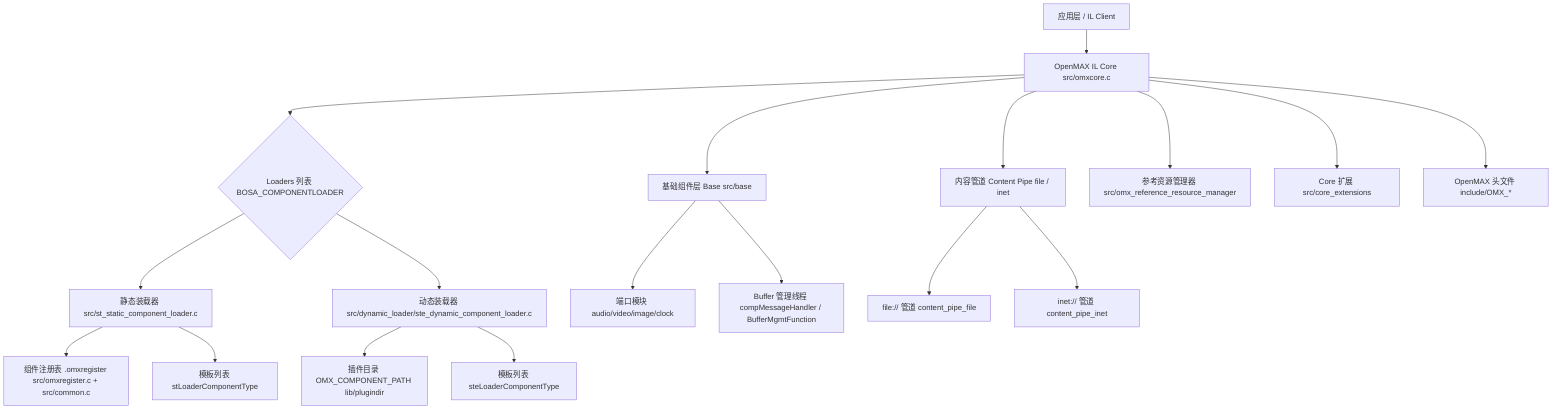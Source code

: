 graph TD
  A[应用层 / IL Client] --> B[OpenMAX IL Core src/omxcore.c]
  B --> C{Loaders 列表 BOSA_COMPONENTLOADER}
  C --> C1[静态装载器 src/st_static_component_loader.c]
  C --> C2[动态装载器 src/dynamic_loader/ste_dynamic_component_loader.c]

  C1 --> R[组件注册表 .omxregister src/omxregister.c + src/common.c]
  C2 --> PLUG[插件目录 OMX_COMPONENT_PATH lib/plugindir]

  C1 --> TPL1[模板列表 stLoaderComponentType]
  C2 --> TPL2[模板列表 steLoaderComponentType]

  B --> BASE[基础组件层 Base src/base]
  BASE --> PORTS[端口模块 audio/video/image/clock]
  BASE --> THREADS[Buffer 管理线程 compMessageHandler / BufferMgmtFunction]

  B --> CP[内容管道 Content Pipe file / inet]
  CP --> CPF[file:// 管道 content_pipe_file]
  CP --> CPI[inet:// 管道 content_pipe_inet]

  B --> RM[参考资源管理器 src/omx_reference_resource_manager]
  B --> EXT[Core 扩展 src/core_extensions]
  B --> INC[OpenMAX 头文件 include/OMX_*]